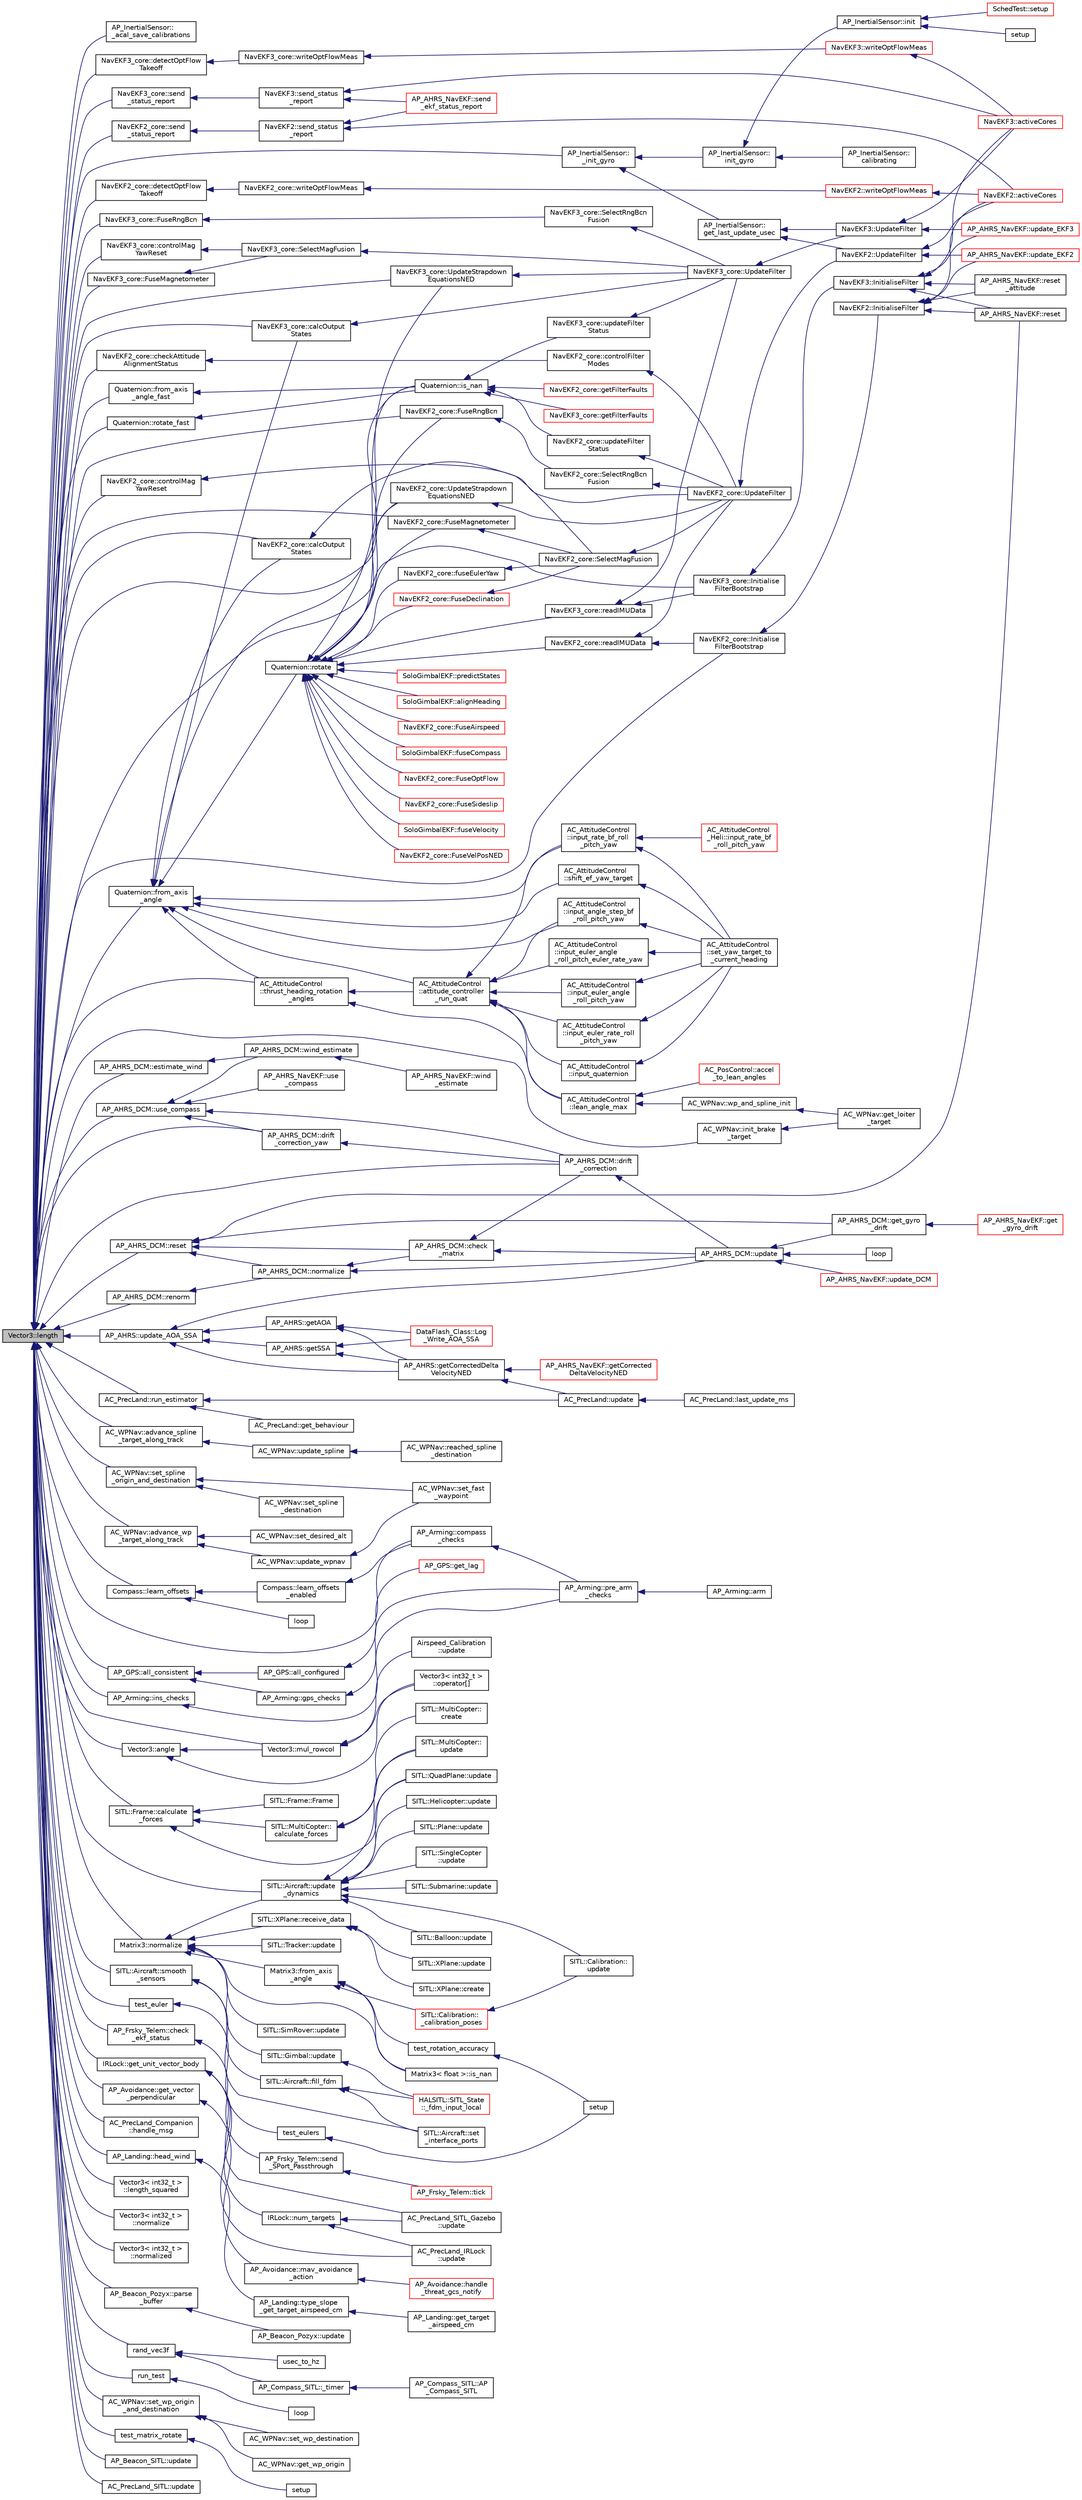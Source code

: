 digraph "Vector3::length"
{
 // INTERACTIVE_SVG=YES
  edge [fontname="Helvetica",fontsize="10",labelfontname="Helvetica",labelfontsize="10"];
  node [fontname="Helvetica",fontsize="10",shape=record];
  rankdir="LR";
  Node1 [label="Vector3::length",height=0.2,width=0.4,color="black", fillcolor="grey75", style="filled", fontcolor="black"];
  Node1 -> Node2 [dir="back",color="midnightblue",fontsize="10",style="solid",fontname="Helvetica"];
  Node2 [label="AP_InertialSensor::\l_acal_save_calibrations",height=0.2,width=0.4,color="black", fillcolor="white", style="filled",URL="$classAP__InertialSensor.html#a8fc427251113bec9b5b91c42b33e75d8"];
  Node1 -> Node3 [dir="back",color="midnightblue",fontsize="10",style="solid",fontname="Helvetica"];
  Node3 [label="AP_InertialSensor::\l_init_gyro",height=0.2,width=0.4,color="black", fillcolor="white", style="filled",URL="$classAP__InertialSensor.html#a8744303832541bef0025d9698468938c"];
  Node3 -> Node4 [dir="back",color="midnightblue",fontsize="10",style="solid",fontname="Helvetica"];
  Node4 [label="AP_InertialSensor::\lget_last_update_usec",height=0.2,width=0.4,color="black", fillcolor="white", style="filled",URL="$classAP__InertialSensor.html#af507f66bb346acb0057a6ca4a3df7156"];
  Node4 -> Node5 [dir="back",color="midnightblue",fontsize="10",style="solid",fontname="Helvetica"];
  Node5 [label="NavEKF3::UpdateFilter",height=0.2,width=0.4,color="black", fillcolor="white", style="filled",URL="$classNavEKF3.html#a477020fcf29376e0c2205dbf79728104"];
  Node5 -> Node6 [dir="back",color="midnightblue",fontsize="10",style="solid",fontname="Helvetica"];
  Node6 [label="NavEKF3::activeCores",height=0.2,width=0.4,color="red", fillcolor="white", style="filled",URL="$classNavEKF3.html#a3e1f50ad977a17222fcd7a6851b0f2ec"];
  Node5 -> Node7 [dir="back",color="midnightblue",fontsize="10",style="solid",fontname="Helvetica"];
  Node7 [label="AP_AHRS_NavEKF::update_EKF3",height=0.2,width=0.4,color="red", fillcolor="white", style="filled",URL="$classAP__AHRS__NavEKF.html#a324160404f12959e955554f5aed26459"];
  Node4 -> Node8 [dir="back",color="midnightblue",fontsize="10",style="solid",fontname="Helvetica"];
  Node8 [label="NavEKF2::UpdateFilter",height=0.2,width=0.4,color="black", fillcolor="white", style="filled",URL="$classNavEKF2.html#a72815b1bbd9d7ceb0ff7ae52d14516df"];
  Node8 -> Node9 [dir="back",color="midnightblue",fontsize="10",style="solid",fontname="Helvetica"];
  Node9 [label="NavEKF2::activeCores",height=0.2,width=0.4,color="red", fillcolor="white", style="filled",URL="$classNavEKF2.html#ab18af2714c15fcf190493c01e2a28c73"];
  Node8 -> Node10 [dir="back",color="midnightblue",fontsize="10",style="solid",fontname="Helvetica"];
  Node10 [label="AP_AHRS_NavEKF::update_EKF2",height=0.2,width=0.4,color="red", fillcolor="white", style="filled",URL="$classAP__AHRS__NavEKF.html#a0187c6d3d4348b002a204c05d3e94b07"];
  Node3 -> Node11 [dir="back",color="midnightblue",fontsize="10",style="solid",fontname="Helvetica"];
  Node11 [label="AP_InertialSensor::\linit_gyro",height=0.2,width=0.4,color="black", fillcolor="white", style="filled",URL="$classAP__InertialSensor.html#a424609d1eb3dc8473040c9e6f87771ad"];
  Node11 -> Node12 [dir="back",color="midnightblue",fontsize="10",style="solid",fontname="Helvetica"];
  Node12 [label="AP_InertialSensor::\lcalibrating",height=0.2,width=0.4,color="black", fillcolor="white", style="filled",URL="$classAP__InertialSensor.html#add26432115be0a87730c99952984a331",tooltip="calibrating - returns true if the gyros or accels are currently being calibrated "];
  Node11 -> Node13 [dir="back",color="midnightblue",fontsize="10",style="solid",fontname="Helvetica"];
  Node13 [label="AP_InertialSensor::init",height=0.2,width=0.4,color="black", fillcolor="white", style="filled",URL="$classAP__InertialSensor.html#a741065b13832b5e4c90bbae17519c0ad"];
  Node13 -> Node14 [dir="back",color="midnightblue",fontsize="10",style="solid",fontname="Helvetica"];
  Node14 [label="setup",height=0.2,width=0.4,color="black", fillcolor="white", style="filled",URL="$AHRS__Test_8cpp.html#a4fc01d736fe50cf5b977f755b675f11d"];
  Node13 -> Node15 [dir="back",color="midnightblue",fontsize="10",style="solid",fontname="Helvetica"];
  Node15 [label="SchedTest::setup",height=0.2,width=0.4,color="red", fillcolor="white", style="filled",URL="$classSchedTest.html#ae9afb73f76391e34d47286a516fe5292"];
  Node1 -> Node16 [dir="back",color="midnightblue",fontsize="10",style="solid",fontname="Helvetica"];
  Node16 [label="AC_WPNav::advance_spline\l_target_along_track",height=0.2,width=0.4,color="black", fillcolor="white", style="filled",URL="$classAC__WPNav.html#aa1a3da70925cc9327222d2923807ec21",tooltip="advance_spline_target_along_track - move target location along track from origin to destination ..."];
  Node16 -> Node17 [dir="back",color="midnightblue",fontsize="10",style="solid",fontname="Helvetica"];
  Node17 [label="AC_WPNav::update_spline",height=0.2,width=0.4,color="black", fillcolor="white", style="filled",URL="$classAC__WPNav.html#acc138e7bc6435087ab308896358de6a3",tooltip="update_spline - update spline controller "];
  Node17 -> Node18 [dir="back",color="midnightblue",fontsize="10",style="solid",fontname="Helvetica"];
  Node18 [label="AC_WPNav::reached_spline\l_destination",height=0.2,width=0.4,color="black", fillcolor="white", style="filled",URL="$classAC__WPNav.html#a3169a6fb417742e33c3a5197bb7a6c6d",tooltip="reached_spline_destination - true when we have come within RADIUS cm of the waypoint ..."];
  Node1 -> Node19 [dir="back",color="midnightblue",fontsize="10",style="solid",fontname="Helvetica"];
  Node19 [label="AC_WPNav::advance_wp\l_target_along_track",height=0.2,width=0.4,color="black", fillcolor="white", style="filled",URL="$classAC__WPNav.html#a603ec5c1a7654ccd9a227565cdbee275",tooltip="advance_wp_target_along_track - move target location along track from origin to destination ..."];
  Node19 -> Node20 [dir="back",color="midnightblue",fontsize="10",style="solid",fontname="Helvetica"];
  Node20 [label="AC_WPNav::set_desired_alt",height=0.2,width=0.4,color="black", fillcolor="white", style="filled",URL="$classAC__WPNav.html#aa30798bc0322d99a69c8a74fe6330945",tooltip="set_desired_alt - set desired altitude (in cm above home) "];
  Node19 -> Node21 [dir="back",color="midnightblue",fontsize="10",style="solid",fontname="Helvetica"];
  Node21 [label="AC_WPNav::update_wpnav",height=0.2,width=0.4,color="black", fillcolor="white", style="filled",URL="$classAC__WPNav.html#a7dc4785fbce8364d7eb3d8e2d0c1b987",tooltip="update_wpnav - run the wp controller - should be called at 100hz or higher "];
  Node21 -> Node22 [dir="back",color="midnightblue",fontsize="10",style="solid",fontname="Helvetica"];
  Node22 [label="AC_WPNav::set_fast\l_waypoint",height=0.2,width=0.4,color="black", fillcolor="white", style="filled",URL="$classAC__WPNav.html#a4795d6f44811c6ca8b592c5cc098e0c0",tooltip="set_fast_waypoint - set to true to ignore the waypoint radius and consider the waypoint &#39;reached&#39; the..."];
  Node1 -> Node23 [dir="back",color="midnightblue",fontsize="10",style="solid",fontname="Helvetica"];
  Node23 [label="AP_GPS::all_consistent",height=0.2,width=0.4,color="black", fillcolor="white", style="filled",URL="$classAP__GPS.html#a1c9e324f3547c4e70110f3a42e935a75"];
  Node23 -> Node24 [dir="back",color="midnightblue",fontsize="10",style="solid",fontname="Helvetica"];
  Node24 [label="AP_GPS::all_configured",height=0.2,width=0.4,color="black", fillcolor="white", style="filled",URL="$classAP__GPS.html#a29bd1717eb9dc2709ccc0f2523de8667"];
  Node24 -> Node25 [dir="back",color="midnightblue",fontsize="10",style="solid",fontname="Helvetica"];
  Node25 [label="AP_GPS::get_lag",height=0.2,width=0.4,color="red", fillcolor="white", style="filled",URL="$classAP__GPS.html#a4a682466e84404be8ca6f66816fd56a5"];
  Node23 -> Node26 [dir="back",color="midnightblue",fontsize="10",style="solid",fontname="Helvetica"];
  Node26 [label="AP_Arming::gps_checks",height=0.2,width=0.4,color="black", fillcolor="white", style="filled",URL="$classAP__Arming.html#a3e31fe40e0d7d0e6befd2f82dd6b5a6d"];
  Node26 -> Node27 [dir="back",color="midnightblue",fontsize="10",style="solid",fontname="Helvetica"];
  Node27 [label="AP_Arming::pre_arm\l_checks",height=0.2,width=0.4,color="black", fillcolor="white", style="filled",URL="$classAP__Arming.html#a73c03baf7f22b7124a2ac9e9286a850a"];
  Node27 -> Node28 [dir="back",color="midnightblue",fontsize="10",style="solid",fontname="Helvetica"];
  Node28 [label="AP_Arming::arm",height=0.2,width=0.4,color="black", fillcolor="white", style="filled",URL="$classAP__Arming.html#a47b859d9929a736df2f08a1cad03efcb"];
  Node1 -> Node29 [dir="back",color="midnightblue",fontsize="10",style="solid",fontname="Helvetica"];
  Node29 [label="Vector3::angle",height=0.2,width=0.4,color="black", fillcolor="white", style="filled",URL="$classVector3.html#a18bfe1070834a2f06b913ecc6e440195"];
  Node29 -> Node30 [dir="back",color="midnightblue",fontsize="10",style="solid",fontname="Helvetica"];
  Node30 [label="Vector3::mul_rowcol",height=0.2,width=0.4,color="black", fillcolor="white", style="filled",URL="$classVector3.html#a8f5129ceffea6ebb57ab7adda9f1a960"];
  Node30 -> Node31 [dir="back",color="midnightblue",fontsize="10",style="solid",fontname="Helvetica"];
  Node31 [label="Airspeed_Calibration\l::update",height=0.2,width=0.4,color="black", fillcolor="white", style="filled",URL="$classAirspeed__Calibration.html#ae7ea9ef4f29f3a6f5f3d52128f7e9eae"];
  Node30 -> Node32 [dir="back",color="midnightblue",fontsize="10",style="solid",fontname="Helvetica"];
  Node32 [label="Vector3\< int32_t \>\l::operator[]",height=0.2,width=0.4,color="black", fillcolor="white", style="filled",URL="$classVector3.html#a9de01930156f8119da18272d2cc286ed"];
  Node29 -> Node32 [dir="back",color="midnightblue",fontsize="10",style="solid",fontname="Helvetica"];
  Node1 -> Node33 [dir="back",color="midnightblue",fontsize="10",style="solid",fontname="Helvetica"];
  Node33 [label="NavEKF2_core::calcOutput\lStates",height=0.2,width=0.4,color="black", fillcolor="white", style="filled",URL="$classNavEKF2__core.html#a07e176c41f3386d3f9c913d5101e86ce"];
  Node33 -> Node34 [dir="back",color="midnightblue",fontsize="10",style="solid",fontname="Helvetica"];
  Node34 [label="NavEKF2_core::UpdateFilter",height=0.2,width=0.4,color="black", fillcolor="white", style="filled",URL="$classNavEKF2__core.html#a5f5c815cbd5ebba30d731f89f87726c3"];
  Node34 -> Node8 [dir="back",color="midnightblue",fontsize="10",style="solid",fontname="Helvetica"];
  Node1 -> Node35 [dir="back",color="midnightblue",fontsize="10",style="solid",fontname="Helvetica"];
  Node35 [label="NavEKF3_core::calcOutput\lStates",height=0.2,width=0.4,color="black", fillcolor="white", style="filled",URL="$classNavEKF3__core.html#a8ada1be799bedcf92e0199daf86dc7f5"];
  Node35 -> Node36 [dir="back",color="midnightblue",fontsize="10",style="solid",fontname="Helvetica"];
  Node36 [label="NavEKF3_core::UpdateFilter",height=0.2,width=0.4,color="black", fillcolor="white", style="filled",URL="$classNavEKF3__core.html#a2a7fae9e0bf2ce6fc2f9b3918dc168d3"];
  Node36 -> Node5 [dir="back",color="midnightblue",fontsize="10",style="solid",fontname="Helvetica"];
  Node1 -> Node37 [dir="back",color="midnightblue",fontsize="10",style="solid",fontname="Helvetica"];
  Node37 [label="SITL::Frame::calculate\l_forces",height=0.2,width=0.4,color="black", fillcolor="white", style="filled",URL="$classSITL_1_1Frame.html#a87ba820ad586d329b09e18db644114a9"];
  Node37 -> Node38 [dir="back",color="midnightblue",fontsize="10",style="solid",fontname="Helvetica"];
  Node38 [label="SITL::Frame::Frame",height=0.2,width=0.4,color="black", fillcolor="white", style="filled",URL="$classSITL_1_1Frame.html#a326ecc99ce3c71ca671585884cb69b7b"];
  Node37 -> Node39 [dir="back",color="midnightblue",fontsize="10",style="solid",fontname="Helvetica"];
  Node39 [label="SITL::MultiCopter::\lcalculate_forces",height=0.2,width=0.4,color="black", fillcolor="white", style="filled",URL="$classSITL_1_1MultiCopter.html#a9694f42e1889713252a5b01312622bed"];
  Node39 -> Node40 [dir="back",color="midnightblue",fontsize="10",style="solid",fontname="Helvetica"];
  Node40 [label="SITL::MultiCopter::\lupdate",height=0.2,width=0.4,color="black", fillcolor="white", style="filled",URL="$classSITL_1_1MultiCopter.html#ad4df8bcd20625ce425cc9d73f9aa6a20"];
  Node39 -> Node41 [dir="back",color="midnightblue",fontsize="10",style="solid",fontname="Helvetica"];
  Node41 [label="SITL::MultiCopter::\lcreate",height=0.2,width=0.4,color="black", fillcolor="white", style="filled",URL="$classSITL_1_1MultiCopter.html#a9f90e1aa754f77fc472e461ec526c5a4"];
  Node37 -> Node42 [dir="back",color="midnightblue",fontsize="10",style="solid",fontname="Helvetica"];
  Node42 [label="SITL::QuadPlane::update",height=0.2,width=0.4,color="black", fillcolor="white", style="filled",URL="$classSITL_1_1QuadPlane.html#af9068f0de1894f5afc49481c869e3b6c"];
  Node1 -> Node43 [dir="back",color="midnightblue",fontsize="10",style="solid",fontname="Helvetica"];
  Node43 [label="AP_Frsky_Telem::check\l_ekf_status",height=0.2,width=0.4,color="black", fillcolor="white", style="filled",URL="$classAP__Frsky__Telem.html#ae7cda6dffbc204a0a9ca7b5ff92d8f94"];
  Node43 -> Node44 [dir="back",color="midnightblue",fontsize="10",style="solid",fontname="Helvetica"];
  Node44 [label="AP_Frsky_Telem::send\l_SPort_Passthrough",height=0.2,width=0.4,color="black", fillcolor="white", style="filled",URL="$classAP__Frsky__Telem.html#a9b833af29753a8113e5db32c27da7427"];
  Node44 -> Node45 [dir="back",color="midnightblue",fontsize="10",style="solid",fontname="Helvetica"];
  Node45 [label="AP_Frsky_Telem::tick",height=0.2,width=0.4,color="red", fillcolor="white", style="filled",URL="$classAP__Frsky__Telem.html#a0561090507069cfa867a71763e9cf52f"];
  Node1 -> Node46 [dir="back",color="midnightblue",fontsize="10",style="solid",fontname="Helvetica"];
  Node46 [label="NavEKF2_core::checkAttitude\lAlignmentStatus",height=0.2,width=0.4,color="black", fillcolor="white", style="filled",URL="$classNavEKF2__core.html#aeae0381fbcdde23ea1a58f929d0aeafb"];
  Node46 -> Node47 [dir="back",color="midnightblue",fontsize="10",style="solid",fontname="Helvetica"];
  Node47 [label="NavEKF2_core::controlFilter\lModes",height=0.2,width=0.4,color="black", fillcolor="white", style="filled",URL="$classNavEKF2__core.html#a9c41b138c335540f4cc51c4b3fff9b9f"];
  Node47 -> Node34 [dir="back",color="midnightblue",fontsize="10",style="solid",fontname="Helvetica"];
  Node1 -> Node48 [dir="back",color="midnightblue",fontsize="10",style="solid",fontname="Helvetica"];
  Node48 [label="AP_Arming::compass\l_checks",height=0.2,width=0.4,color="black", fillcolor="white", style="filled",URL="$classAP__Arming.html#a24332b3f5e2e233914bce12e69ae9564"];
  Node48 -> Node27 [dir="back",color="midnightblue",fontsize="10",style="solid",fontname="Helvetica"];
  Node1 -> Node49 [dir="back",color="midnightblue",fontsize="10",style="solid",fontname="Helvetica"];
  Node49 [label="NavEKF2_core::controlMag\lYawReset",height=0.2,width=0.4,color="black", fillcolor="white", style="filled",URL="$classNavEKF2__core.html#a3989e564224adfa26b0e32a5a03aca10"];
  Node49 -> Node50 [dir="back",color="midnightblue",fontsize="10",style="solid",fontname="Helvetica"];
  Node50 [label="NavEKF2_core::SelectMagFusion",height=0.2,width=0.4,color="black", fillcolor="white", style="filled",URL="$classNavEKF2__core.html#aa0f6cd840e93e0233f056c88ce45ef85"];
  Node50 -> Node34 [dir="back",color="midnightblue",fontsize="10",style="solid",fontname="Helvetica"];
  Node1 -> Node51 [dir="back",color="midnightblue",fontsize="10",style="solid",fontname="Helvetica"];
  Node51 [label="NavEKF3_core::controlMag\lYawReset",height=0.2,width=0.4,color="black", fillcolor="white", style="filled",URL="$classNavEKF3__core.html#ae050fc8e6c45d5134f8cba8dabc719e8"];
  Node51 -> Node52 [dir="back",color="midnightblue",fontsize="10",style="solid",fontname="Helvetica"];
  Node52 [label="NavEKF3_core::SelectMagFusion",height=0.2,width=0.4,color="black", fillcolor="white", style="filled",URL="$classNavEKF3__core.html#a800d407d377e6532d563c68cc3c731d8"];
  Node52 -> Node36 [dir="back",color="midnightblue",fontsize="10",style="solid",fontname="Helvetica"];
  Node1 -> Node53 [dir="back",color="midnightblue",fontsize="10",style="solid",fontname="Helvetica"];
  Node53 [label="NavEKF2_core::detectOptFlow\lTakeoff",height=0.2,width=0.4,color="black", fillcolor="white", style="filled",URL="$classNavEKF2__core.html#ab4a53b93652e6452cd9d39014b00b6eb"];
  Node53 -> Node54 [dir="back",color="midnightblue",fontsize="10",style="solid",fontname="Helvetica"];
  Node54 [label="NavEKF2_core::writeOptFlowMeas",height=0.2,width=0.4,color="black", fillcolor="white", style="filled",URL="$classNavEKF2__core.html#a1ae36e972c268b37708b173265fde619"];
  Node54 -> Node55 [dir="back",color="midnightblue",fontsize="10",style="solid",fontname="Helvetica"];
  Node55 [label="NavEKF2::writeOptFlowMeas",height=0.2,width=0.4,color="red", fillcolor="white", style="filled",URL="$classNavEKF2.html#acb6a58ea58206635a87e94d9a924717c"];
  Node55 -> Node9 [dir="back",color="midnightblue",fontsize="10",style="solid",fontname="Helvetica"];
  Node1 -> Node56 [dir="back",color="midnightblue",fontsize="10",style="solid",fontname="Helvetica"];
  Node56 [label="NavEKF3_core::detectOptFlow\lTakeoff",height=0.2,width=0.4,color="black", fillcolor="white", style="filled",URL="$classNavEKF3__core.html#a21617a7e7cfcb9a257022cd926338337"];
  Node56 -> Node57 [dir="back",color="midnightblue",fontsize="10",style="solid",fontname="Helvetica"];
  Node57 [label="NavEKF3_core::writeOptFlowMeas",height=0.2,width=0.4,color="black", fillcolor="white", style="filled",URL="$classNavEKF3__core.html#a79369ed2c4f7d4e2751b62efb81b3cea"];
  Node57 -> Node58 [dir="back",color="midnightblue",fontsize="10",style="solid",fontname="Helvetica"];
  Node58 [label="NavEKF3::writeOptFlowMeas",height=0.2,width=0.4,color="red", fillcolor="white", style="filled",URL="$classNavEKF3.html#a47f51bf9658512b9d7f785aac1847665"];
  Node58 -> Node6 [dir="back",color="midnightblue",fontsize="10",style="solid",fontname="Helvetica"];
  Node1 -> Node59 [dir="back",color="midnightblue",fontsize="10",style="solid",fontname="Helvetica"];
  Node59 [label="AP_AHRS_DCM::drift\l_correction",height=0.2,width=0.4,color="black", fillcolor="white", style="filled",URL="$classAP__AHRS__DCM.html#a8c3304b59bc6a27f24c686985c100549"];
  Node59 -> Node60 [dir="back",color="midnightblue",fontsize="10",style="solid",fontname="Helvetica"];
  Node60 [label="AP_AHRS_DCM::update",height=0.2,width=0.4,color="black", fillcolor="white", style="filled",URL="$classAP__AHRS__DCM.html#aa8a135d6852e94f279c0be3c8206bfdd"];
  Node60 -> Node61 [dir="back",color="midnightblue",fontsize="10",style="solid",fontname="Helvetica"];
  Node61 [label="AP_AHRS_DCM::get_gyro\l_drift",height=0.2,width=0.4,color="black", fillcolor="white", style="filled",URL="$classAP__AHRS__DCM.html#a4bbf9d7f853103c8c497b90ae726b1ac"];
  Node61 -> Node62 [dir="back",color="midnightblue",fontsize="10",style="solid",fontname="Helvetica"];
  Node62 [label="AP_AHRS_NavEKF::get\l_gyro_drift",height=0.2,width=0.4,color="red", fillcolor="white", style="filled",URL="$classAP__AHRS__NavEKF.html#a355d8890ddfaadaa9d8f694f780afbe6"];
  Node60 -> Node63 [dir="back",color="midnightblue",fontsize="10",style="solid",fontname="Helvetica"];
  Node63 [label="loop",height=0.2,width=0.4,color="black", fillcolor="white", style="filled",URL="$ModuleTest_8cpp.html#afe461d27b9c48d5921c00d521181f12f"];
  Node60 -> Node64 [dir="back",color="midnightblue",fontsize="10",style="solid",fontname="Helvetica"];
  Node64 [label="AP_AHRS_NavEKF::update_DCM",height=0.2,width=0.4,color="red", fillcolor="white", style="filled",URL="$classAP__AHRS__NavEKF.html#a7ce0035d07be995b5f45ac6c711570ce"];
  Node1 -> Node65 [dir="back",color="midnightblue",fontsize="10",style="solid",fontname="Helvetica"];
  Node65 [label="AP_AHRS_DCM::drift\l_correction_yaw",height=0.2,width=0.4,color="black", fillcolor="white", style="filled",URL="$classAP__AHRS__DCM.html#a101f2aaddcc7e97e690924d4e9d7a191"];
  Node65 -> Node59 [dir="back",color="midnightblue",fontsize="10",style="solid",fontname="Helvetica"];
  Node1 -> Node66 [dir="back",color="midnightblue",fontsize="10",style="solid",fontname="Helvetica"];
  Node66 [label="AP_AHRS_DCM::estimate_wind",height=0.2,width=0.4,color="black", fillcolor="white", style="filled",URL="$classAP__AHRS__DCM.html#a757a939cd2b3276bd34493d797abdbbc"];
  Node66 -> Node67 [dir="back",color="midnightblue",fontsize="10",style="solid",fontname="Helvetica"];
  Node67 [label="AP_AHRS_DCM::wind_estimate",height=0.2,width=0.4,color="black", fillcolor="white", style="filled",URL="$classAP__AHRS__DCM.html#a436f1fa2ecf028ab6bcf5e344e5fddb9"];
  Node67 -> Node68 [dir="back",color="midnightblue",fontsize="10",style="solid",fontname="Helvetica"];
  Node68 [label="AP_AHRS_NavEKF::wind\l_estimate",height=0.2,width=0.4,color="black", fillcolor="white", style="filled",URL="$classAP__AHRS__NavEKF.html#a26168a6f7f3da768ae76083b5edc05b0"];
  Node1 -> Node69 [dir="back",color="midnightblue",fontsize="10",style="solid",fontname="Helvetica"];
  Node69 [label="Quaternion::from_axis\l_angle",height=0.2,width=0.4,color="black", fillcolor="white", style="filled",URL="$classQuaternion.html#a6c21fe33378aa16a33cba869ba4af5dc"];
  Node69 -> Node70 [dir="back",color="midnightblue",fontsize="10",style="solid",fontname="Helvetica"];
  Node70 [label="AC_AttitudeControl\l::attitude_controller\l_run_quat",height=0.2,width=0.4,color="black", fillcolor="white", style="filled",URL="$classAC__AttitudeControl.html#a7b9cf8568575052931b43054717b4f87"];
  Node70 -> Node71 [dir="back",color="midnightblue",fontsize="10",style="solid",fontname="Helvetica"];
  Node71 [label="AC_AttitudeControl\l::input_angle_step_bf\l_roll_pitch_yaw",height=0.2,width=0.4,color="black", fillcolor="white", style="filled",URL="$classAC__AttitudeControl.html#a2115e6e5df7db5798f73423d5d2a5149"];
  Node71 -> Node72 [dir="back",color="midnightblue",fontsize="10",style="solid",fontname="Helvetica"];
  Node72 [label="AC_AttitudeControl\l::set_yaw_target_to\l_current_heading",height=0.2,width=0.4,color="black", fillcolor="white", style="filled",URL="$classAC__AttitudeControl.html#a5d0d15f6a4e5321e8102528b1a67fa0a"];
  Node70 -> Node73 [dir="back",color="midnightblue",fontsize="10",style="solid",fontname="Helvetica"];
  Node73 [label="AC_AttitudeControl\l::input_euler_angle\l_roll_pitch_euler_rate_yaw",height=0.2,width=0.4,color="black", fillcolor="white", style="filled",URL="$classAC__AttitudeControl.html#a33492a0f71a317f64c14332075a6d3ec"];
  Node73 -> Node72 [dir="back",color="midnightblue",fontsize="10",style="solid",fontname="Helvetica"];
  Node70 -> Node74 [dir="back",color="midnightblue",fontsize="10",style="solid",fontname="Helvetica"];
  Node74 [label="AC_AttitudeControl\l::input_euler_angle\l_roll_pitch_yaw",height=0.2,width=0.4,color="black", fillcolor="white", style="filled",URL="$classAC__AttitudeControl.html#aadd2cdd6b18aceaea1134d99ef870b18"];
  Node74 -> Node72 [dir="back",color="midnightblue",fontsize="10",style="solid",fontname="Helvetica"];
  Node70 -> Node75 [dir="back",color="midnightblue",fontsize="10",style="solid",fontname="Helvetica"];
  Node75 [label="AC_AttitudeControl\l::input_euler_rate_roll\l_pitch_yaw",height=0.2,width=0.4,color="black", fillcolor="white", style="filled",URL="$classAC__AttitudeControl.html#a49cd1e5d7c1a3550080c9ccca6ce8da8"];
  Node75 -> Node72 [dir="back",color="midnightblue",fontsize="10",style="solid",fontname="Helvetica"];
  Node70 -> Node76 [dir="back",color="midnightblue",fontsize="10",style="solid",fontname="Helvetica"];
  Node76 [label="AC_AttitudeControl\l::input_quaternion",height=0.2,width=0.4,color="black", fillcolor="white", style="filled",URL="$classAC__AttitudeControl.html#afb04b29d33ac55ff34c03e2209c61b27"];
  Node76 -> Node72 [dir="back",color="midnightblue",fontsize="10",style="solid",fontname="Helvetica"];
  Node70 -> Node77 [dir="back",color="midnightblue",fontsize="10",style="solid",fontname="Helvetica"];
  Node77 [label="AC_AttitudeControl\l::input_rate_bf_roll\l_pitch_yaw",height=0.2,width=0.4,color="black", fillcolor="white", style="filled",URL="$classAC__AttitudeControl.html#a2ca277e7c4a5ac2980814673aae2d037"];
  Node77 -> Node78 [dir="back",color="midnightblue",fontsize="10",style="solid",fontname="Helvetica"];
  Node78 [label="AC_AttitudeControl\l_Heli::input_rate_bf\l_roll_pitch_yaw",height=0.2,width=0.4,color="red", fillcolor="white", style="filled",URL="$classAC__AttitudeControl__Heli.html#aa78e07c940c43aa150caf3c52cf76809"];
  Node77 -> Node72 [dir="back",color="midnightblue",fontsize="10",style="solid",fontname="Helvetica"];
  Node70 -> Node79 [dir="back",color="midnightblue",fontsize="10",style="solid",fontname="Helvetica"];
  Node79 [label="AC_AttitudeControl\l::lean_angle_max",height=0.2,width=0.4,color="black", fillcolor="white", style="filled",URL="$classAC__AttitudeControl.html#a080c9527e2d43eac62e370fbe61eaa8d"];
  Node79 -> Node80 [dir="back",color="midnightblue",fontsize="10",style="solid",fontname="Helvetica"];
  Node80 [label="AC_PosControl::accel\l_to_lean_angles",height=0.2,width=0.4,color="red", fillcolor="white", style="filled",URL="$classAC__PosControl.html#ab7a53930119bbcbb951f982fcb8d3ce1"];
  Node79 -> Node81 [dir="back",color="midnightblue",fontsize="10",style="solid",fontname="Helvetica"];
  Node81 [label="AC_WPNav::wp_and_spline_init",height=0.2,width=0.4,color="black", fillcolor="white", style="filled",URL="$classAC__WPNav.html#a47964df8ebcc78bb101f328a23187e65"];
  Node81 -> Node82 [dir="back",color="midnightblue",fontsize="10",style="solid",fontname="Helvetica"];
  Node82 [label="AC_WPNav::get_loiter\l_target",height=0.2,width=0.4,color="black", fillcolor="white", style="filled",URL="$classAC__WPNav.html#ae34a88192799de8f2b96c8cd295bb971",tooltip="get_loiter_target - returns loiter target position "];
  Node69 -> Node33 [dir="back",color="midnightblue",fontsize="10",style="solid",fontname="Helvetica"];
  Node69 -> Node35 [dir="back",color="midnightblue",fontsize="10",style="solid",fontname="Helvetica"];
  Node69 -> Node71 [dir="back",color="midnightblue",fontsize="10",style="solid",fontname="Helvetica"];
  Node69 -> Node77 [dir="back",color="midnightblue",fontsize="10",style="solid",fontname="Helvetica"];
  Node69 -> Node83 [dir="back",color="midnightblue",fontsize="10",style="solid",fontname="Helvetica"];
  Node83 [label="Quaternion::is_nan",height=0.2,width=0.4,color="black", fillcolor="white", style="filled",URL="$classQuaternion.html#aa3036ce97bb5a7394a2d65edecd8f1ab"];
  Node83 -> Node84 [dir="back",color="midnightblue",fontsize="10",style="solid",fontname="Helvetica"];
  Node84 [label="NavEKF2_core::getFilterFaults",height=0.2,width=0.4,color="red", fillcolor="white", style="filled",URL="$classNavEKF2__core.html#a279e8116bbf537d4c1bb9e82370898a1"];
  Node83 -> Node85 [dir="back",color="midnightblue",fontsize="10",style="solid",fontname="Helvetica"];
  Node85 [label="NavEKF3_core::getFilterFaults",height=0.2,width=0.4,color="red", fillcolor="white", style="filled",URL="$classNavEKF3__core.html#af15e01e75ed73bba80d2a7ea3c657d78"];
  Node83 -> Node86 [dir="back",color="midnightblue",fontsize="10",style="solid",fontname="Helvetica"];
  Node86 [label="NavEKF2_core::updateFilter\lStatus",height=0.2,width=0.4,color="black", fillcolor="white", style="filled",URL="$classNavEKF2__core.html#a35682329252e9024bb9429a5482679da"];
  Node86 -> Node34 [dir="back",color="midnightblue",fontsize="10",style="solid",fontname="Helvetica"];
  Node83 -> Node87 [dir="back",color="midnightblue",fontsize="10",style="solid",fontname="Helvetica"];
  Node87 [label="NavEKF3_core::updateFilter\lStatus",height=0.2,width=0.4,color="black", fillcolor="white", style="filled",URL="$classNavEKF3__core.html#a766d9d22d7f44bf6a0bebe9c08c79618"];
  Node87 -> Node36 [dir="back",color="midnightblue",fontsize="10",style="solid",fontname="Helvetica"];
  Node69 -> Node88 [dir="back",color="midnightblue",fontsize="10",style="solid",fontname="Helvetica"];
  Node88 [label="Quaternion::rotate",height=0.2,width=0.4,color="black", fillcolor="white", style="filled",URL="$classQuaternion.html#aad078c52b4d7e9221963199f0dd075df"];
  Node88 -> Node89 [dir="back",color="midnightblue",fontsize="10",style="solid",fontname="Helvetica"];
  Node89 [label="SoloGimbalEKF::alignHeading",height=0.2,width=0.4,color="red", fillcolor="white", style="filled",URL="$classSoloGimbalEKF.html#ae3a2e7a2ef3021289c6919ab9613fe14"];
  Node88 -> Node90 [dir="back",color="midnightblue",fontsize="10",style="solid",fontname="Helvetica"];
  Node90 [label="NavEKF2_core::FuseAirspeed",height=0.2,width=0.4,color="red", fillcolor="white", style="filled",URL="$classNavEKF2__core.html#abfa40c72d31a1a95e525ff1a225538ed"];
  Node88 -> Node91 [dir="back",color="midnightblue",fontsize="10",style="solid",fontname="Helvetica"];
  Node91 [label="SoloGimbalEKF::fuseCompass",height=0.2,width=0.4,color="red", fillcolor="white", style="filled",URL="$classSoloGimbalEKF.html#af7f8f4cca1a21c25d200b9360d669578"];
  Node88 -> Node92 [dir="back",color="midnightblue",fontsize="10",style="solid",fontname="Helvetica"];
  Node92 [label="NavEKF2_core::FuseDeclination",height=0.2,width=0.4,color="red", fillcolor="white", style="filled",URL="$classNavEKF2__core.html#a417fbe4085cdbc0335e9dbad6a0b4a9c"];
  Node92 -> Node50 [dir="back",color="midnightblue",fontsize="10",style="solid",fontname="Helvetica"];
  Node88 -> Node93 [dir="back",color="midnightblue",fontsize="10",style="solid",fontname="Helvetica"];
  Node93 [label="NavEKF2_core::fuseEulerYaw",height=0.2,width=0.4,color="black", fillcolor="white", style="filled",URL="$classNavEKF2__core.html#a287480377dbd133d4ac1c0bc9606a7f0"];
  Node93 -> Node50 [dir="back",color="midnightblue",fontsize="10",style="solid",fontname="Helvetica"];
  Node88 -> Node94 [dir="back",color="midnightblue",fontsize="10",style="solid",fontname="Helvetica"];
  Node94 [label="NavEKF2_core::FuseMagnetometer",height=0.2,width=0.4,color="black", fillcolor="white", style="filled",URL="$classNavEKF2__core.html#ad60cf70acfb8e6fa4fb6fca254bf79f5"];
  Node94 -> Node50 [dir="back",color="midnightblue",fontsize="10",style="solid",fontname="Helvetica"];
  Node88 -> Node95 [dir="back",color="midnightblue",fontsize="10",style="solid",fontname="Helvetica"];
  Node95 [label="NavEKF2_core::FuseOptFlow",height=0.2,width=0.4,color="red", fillcolor="white", style="filled",URL="$classNavEKF2__core.html#a72512e90d873456fdfdaa7ad3dd8f9bd"];
  Node88 -> Node96 [dir="back",color="midnightblue",fontsize="10",style="solid",fontname="Helvetica"];
  Node96 [label="NavEKF2_core::FuseRngBcn",height=0.2,width=0.4,color="black", fillcolor="white", style="filled",URL="$classNavEKF2__core.html#a1b35855cbe76dcb672858b2b54cc696c"];
  Node96 -> Node97 [dir="back",color="midnightblue",fontsize="10",style="solid",fontname="Helvetica"];
  Node97 [label="NavEKF2_core::SelectRngBcn\lFusion",height=0.2,width=0.4,color="black", fillcolor="white", style="filled",URL="$classNavEKF2__core.html#ab6291637de5b93082bf301d0ca8f50a7"];
  Node97 -> Node34 [dir="back",color="midnightblue",fontsize="10",style="solid",fontname="Helvetica"];
  Node88 -> Node98 [dir="back",color="midnightblue",fontsize="10",style="solid",fontname="Helvetica"];
  Node98 [label="NavEKF2_core::FuseSideslip",height=0.2,width=0.4,color="red", fillcolor="white", style="filled",URL="$classNavEKF2__core.html#a6093442cf5695dfe66a8fe182f163d28"];
  Node88 -> Node99 [dir="back",color="midnightblue",fontsize="10",style="solid",fontname="Helvetica"];
  Node99 [label="SoloGimbalEKF::fuseVelocity",height=0.2,width=0.4,color="red", fillcolor="white", style="filled",URL="$classSoloGimbalEKF.html#acf9347b040240a93a22842552f989349"];
  Node88 -> Node100 [dir="back",color="midnightblue",fontsize="10",style="solid",fontname="Helvetica"];
  Node100 [label="NavEKF2_core::FuseVelPosNED",height=0.2,width=0.4,color="red", fillcolor="white", style="filled",URL="$classNavEKF2__core.html#a34f319c84f2ad95c99d96274b43cb2c5"];
  Node88 -> Node83 [dir="back",color="midnightblue",fontsize="10",style="solid",fontname="Helvetica"];
  Node88 -> Node101 [dir="back",color="midnightblue",fontsize="10",style="solid",fontname="Helvetica"];
  Node101 [label="SoloGimbalEKF::predictStates",height=0.2,width=0.4,color="red", fillcolor="white", style="filled",URL="$classSoloGimbalEKF.html#a8b3c32e94bf3c1890b0a0aff7404ccae"];
  Node88 -> Node102 [dir="back",color="midnightblue",fontsize="10",style="solid",fontname="Helvetica"];
  Node102 [label="NavEKF2_core::readIMUData",height=0.2,width=0.4,color="black", fillcolor="white", style="filled",URL="$classNavEKF2__core.html#a1f2a0ba92a52069437a3d0a192a6e88c"];
  Node102 -> Node103 [dir="back",color="midnightblue",fontsize="10",style="solid",fontname="Helvetica"];
  Node103 [label="NavEKF2_core::Initialise\lFilterBootstrap",height=0.2,width=0.4,color="black", fillcolor="white", style="filled",URL="$classNavEKF2__core.html#a4a06ae47c3edebdecd2b179a0567f00b"];
  Node103 -> Node104 [dir="back",color="midnightblue",fontsize="10",style="solid",fontname="Helvetica"];
  Node104 [label="NavEKF2::InitialiseFilter",height=0.2,width=0.4,color="black", fillcolor="white", style="filled",URL="$classNavEKF2.html#a9c447b8d84abf2dfc845ddbbbad46a2b"];
  Node104 -> Node9 [dir="back",color="midnightblue",fontsize="10",style="solid",fontname="Helvetica"];
  Node104 -> Node105 [dir="back",color="midnightblue",fontsize="10",style="solid",fontname="Helvetica"];
  Node105 [label="AP_AHRS_NavEKF::reset",height=0.2,width=0.4,color="black", fillcolor="white", style="filled",URL="$classAP__AHRS__NavEKF.html#a532ff0df024a4537e5a108c42ba405a7"];
  Node104 -> Node106 [dir="back",color="midnightblue",fontsize="10",style="solid",fontname="Helvetica"];
  Node106 [label="AP_AHRS_NavEKF::reset\l_attitude",height=0.2,width=0.4,color="black", fillcolor="white", style="filled",URL="$classAP__AHRS__NavEKF.html#a9bd3c7f1793a48cd0d736b19fbfaf19a"];
  Node104 -> Node10 [dir="back",color="midnightblue",fontsize="10",style="solid",fontname="Helvetica"];
  Node102 -> Node34 [dir="back",color="midnightblue",fontsize="10",style="solid",fontname="Helvetica"];
  Node88 -> Node107 [dir="back",color="midnightblue",fontsize="10",style="solid",fontname="Helvetica"];
  Node107 [label="NavEKF3_core::readIMUData",height=0.2,width=0.4,color="black", fillcolor="white", style="filled",URL="$classNavEKF3__core.html#aece73c326fbd95e59a3fa171ac5988a3"];
  Node107 -> Node108 [dir="back",color="midnightblue",fontsize="10",style="solid",fontname="Helvetica"];
  Node108 [label="NavEKF3_core::Initialise\lFilterBootstrap",height=0.2,width=0.4,color="black", fillcolor="white", style="filled",URL="$classNavEKF3__core.html#aae18ada44b1b7be0d45af03391ef961a"];
  Node108 -> Node109 [dir="back",color="midnightblue",fontsize="10",style="solid",fontname="Helvetica"];
  Node109 [label="NavEKF3::InitialiseFilter",height=0.2,width=0.4,color="black", fillcolor="white", style="filled",URL="$classNavEKF3.html#a07f064fa513fbb6e7188141904f3b5b5"];
  Node109 -> Node6 [dir="back",color="midnightblue",fontsize="10",style="solid",fontname="Helvetica"];
  Node109 -> Node105 [dir="back",color="midnightblue",fontsize="10",style="solid",fontname="Helvetica"];
  Node109 -> Node106 [dir="back",color="midnightblue",fontsize="10",style="solid",fontname="Helvetica"];
  Node109 -> Node7 [dir="back",color="midnightblue",fontsize="10",style="solid",fontname="Helvetica"];
  Node107 -> Node36 [dir="back",color="midnightblue",fontsize="10",style="solid",fontname="Helvetica"];
  Node88 -> Node110 [dir="back",color="midnightblue",fontsize="10",style="solid",fontname="Helvetica"];
  Node110 [label="NavEKF2_core::UpdateStrapdown\lEquationsNED",height=0.2,width=0.4,color="black", fillcolor="white", style="filled",URL="$classNavEKF2__core.html#a49184bc857f3d9c1cb07d51f54ca3f68"];
  Node110 -> Node34 [dir="back",color="midnightblue",fontsize="10",style="solid",fontname="Helvetica"];
  Node88 -> Node111 [dir="back",color="midnightblue",fontsize="10",style="solid",fontname="Helvetica"];
  Node111 [label="NavEKF3_core::UpdateStrapdown\lEquationsNED",height=0.2,width=0.4,color="black", fillcolor="white", style="filled",URL="$classNavEKF3__core.html#a328b98735bff30eb0dc99f0c0891ac32"];
  Node111 -> Node36 [dir="back",color="midnightblue",fontsize="10",style="solid",fontname="Helvetica"];
  Node69 -> Node112 [dir="back",color="midnightblue",fontsize="10",style="solid",fontname="Helvetica"];
  Node112 [label="AC_AttitudeControl\l::shift_ef_yaw_target",height=0.2,width=0.4,color="black", fillcolor="white", style="filled",URL="$classAC__AttitudeControl.html#a5e78759a1808b5fd6c200fa2aa2bcc6e"];
  Node112 -> Node72 [dir="back",color="midnightblue",fontsize="10",style="solid",fontname="Helvetica"];
  Node69 -> Node113 [dir="back",color="midnightblue",fontsize="10",style="solid",fontname="Helvetica"];
  Node113 [label="AC_AttitudeControl\l::thrust_heading_rotation\l_angles",height=0.2,width=0.4,color="black", fillcolor="white", style="filled",URL="$classAC__AttitudeControl.html#a36d027a3fc3c3c002d7490367688d1ea"];
  Node113 -> Node70 [dir="back",color="midnightblue",fontsize="10",style="solid",fontname="Helvetica"];
  Node113 -> Node79 [dir="back",color="midnightblue",fontsize="10",style="solid",fontname="Helvetica"];
  Node1 -> Node114 [dir="back",color="midnightblue",fontsize="10",style="solid",fontname="Helvetica"];
  Node114 [label="Quaternion::from_axis\l_angle_fast",height=0.2,width=0.4,color="black", fillcolor="white", style="filled",URL="$classQuaternion.html#ade8a1797e25cc72e0b0520e075f9fb44"];
  Node114 -> Node83 [dir="back",color="midnightblue",fontsize="10",style="solid",fontname="Helvetica"];
  Node1 -> Node94 [dir="back",color="midnightblue",fontsize="10",style="solid",fontname="Helvetica"];
  Node1 -> Node115 [dir="back",color="midnightblue",fontsize="10",style="solid",fontname="Helvetica"];
  Node115 [label="NavEKF3_core::FuseMagnetometer",height=0.2,width=0.4,color="black", fillcolor="white", style="filled",URL="$classNavEKF3__core.html#a65c29d1065e003be6d6487e282c9681e"];
  Node115 -> Node52 [dir="back",color="midnightblue",fontsize="10",style="solid",fontname="Helvetica"];
  Node1 -> Node96 [dir="back",color="midnightblue",fontsize="10",style="solid",fontname="Helvetica"];
  Node1 -> Node116 [dir="back",color="midnightblue",fontsize="10",style="solid",fontname="Helvetica"];
  Node116 [label="NavEKF3_core::FuseRngBcn",height=0.2,width=0.4,color="black", fillcolor="white", style="filled",URL="$classNavEKF3__core.html#a99149e51e4719623c62948a32994cb33"];
  Node116 -> Node117 [dir="back",color="midnightblue",fontsize="10",style="solid",fontname="Helvetica"];
  Node117 [label="NavEKF3_core::SelectRngBcn\lFusion",height=0.2,width=0.4,color="black", fillcolor="white", style="filled",URL="$classNavEKF3__core.html#ab1243cfd0f479cedb39ed8706d4256f6"];
  Node117 -> Node36 [dir="back",color="midnightblue",fontsize="10",style="solid",fontname="Helvetica"];
  Node1 -> Node118 [dir="back",color="midnightblue",fontsize="10",style="solid",fontname="Helvetica"];
  Node118 [label="IRLock::get_unit_vector_body",height=0.2,width=0.4,color="black", fillcolor="white", style="filled",URL="$classIRLock.html#aa486b1185c6602891feed77617c86a45"];
  Node118 -> Node119 [dir="back",color="midnightblue",fontsize="10",style="solid",fontname="Helvetica"];
  Node119 [label="IRLock::num_targets",height=0.2,width=0.4,color="black", fillcolor="white", style="filled",URL="$classIRLock.html#a9a269e9f5f31fdb8167cf57666f2f63c"];
  Node119 -> Node120 [dir="back",color="midnightblue",fontsize="10",style="solid",fontname="Helvetica"];
  Node120 [label="AC_PrecLand_SITL_Gazebo\l::update",height=0.2,width=0.4,color="black", fillcolor="white", style="filled",URL="$classAC__PrecLand__SITL__Gazebo.html#ada9719b519b5fd13af121f0fd9e046cb"];
  Node119 -> Node121 [dir="back",color="midnightblue",fontsize="10",style="solid",fontname="Helvetica"];
  Node121 [label="AC_PrecLand_IRLock\l::update",height=0.2,width=0.4,color="black", fillcolor="white", style="filled",URL="$classAC__PrecLand__IRLock.html#a527deb084eab47e840f8575085394b71"];
  Node118 -> Node120 [dir="back",color="midnightblue",fontsize="10",style="solid",fontname="Helvetica"];
  Node118 -> Node121 [dir="back",color="midnightblue",fontsize="10",style="solid",fontname="Helvetica"];
  Node1 -> Node122 [dir="back",color="midnightblue",fontsize="10",style="solid",fontname="Helvetica"];
  Node122 [label="AP_Avoidance::get_vector\l_perpendicular",height=0.2,width=0.4,color="black", fillcolor="white", style="filled",URL="$classAP__Avoidance.html#a6d6ca1b5a6784e4a59d1e9ccc239a584"];
  Node122 -> Node123 [dir="back",color="midnightblue",fontsize="10",style="solid",fontname="Helvetica"];
  Node123 [label="AP_Avoidance::mav_avoidance\l_action",height=0.2,width=0.4,color="black", fillcolor="white", style="filled",URL="$classAP__Avoidance.html#ae3a540ca8d21a7850438cad1ba071a2f"];
  Node123 -> Node124 [dir="back",color="midnightblue",fontsize="10",style="solid",fontname="Helvetica"];
  Node124 [label="AP_Avoidance::handle\l_threat_gcs_notify",height=0.2,width=0.4,color="red", fillcolor="white", style="filled",URL="$classAP__Avoidance.html#adc8a3f773458736daeec7b63edd068ba"];
  Node1 -> Node125 [dir="back",color="midnightblue",fontsize="10",style="solid",fontname="Helvetica"];
  Node125 [label="AC_PrecLand_Companion\l::handle_msg",height=0.2,width=0.4,color="black", fillcolor="white", style="filled",URL="$classAC__PrecLand__Companion.html#a47f1a7e3605ff1276f8c10b39f1f68d4"];
  Node1 -> Node126 [dir="back",color="midnightblue",fontsize="10",style="solid",fontname="Helvetica"];
  Node126 [label="AP_Landing::head_wind",height=0.2,width=0.4,color="black", fillcolor="white", style="filled",URL="$classAP__Landing.html#a6225263e30f2504d50a98c33dd7b822d"];
  Node126 -> Node127 [dir="back",color="midnightblue",fontsize="10",style="solid",fontname="Helvetica"];
  Node127 [label="AP_Landing::type_slope\l_get_target_airspeed_cm",height=0.2,width=0.4,color="black", fillcolor="white", style="filled",URL="$classAP__Landing.html#a7daff6be77c2fc2412ef3a276f80e059"];
  Node127 -> Node128 [dir="back",color="midnightblue",fontsize="10",style="solid",fontname="Helvetica"];
  Node128 [label="AP_Landing::get_target\l_airspeed_cm",height=0.2,width=0.4,color="black", fillcolor="white", style="filled",URL="$classAP__Landing.html#a58a0f972e28c198e3c7feff512d8c896"];
  Node1 -> Node129 [dir="back",color="midnightblue",fontsize="10",style="solid",fontname="Helvetica"];
  Node129 [label="AC_WPNav::init_brake\l_target",height=0.2,width=0.4,color="black", fillcolor="white", style="filled",URL="$classAC__WPNav.html#a2ed86e41fc51c2ea822711ea95d055f0",tooltip="init_brake_target - initializes stop position from current position and velocity "];
  Node129 -> Node82 [dir="back",color="midnightblue",fontsize="10",style="solid",fontname="Helvetica"];
  Node1 -> Node103 [dir="back",color="midnightblue",fontsize="10",style="solid",fontname="Helvetica"];
  Node1 -> Node108 [dir="back",color="midnightblue",fontsize="10",style="solid",fontname="Helvetica"];
  Node1 -> Node130 [dir="back",color="midnightblue",fontsize="10",style="solid",fontname="Helvetica"];
  Node130 [label="AP_Arming::ins_checks",height=0.2,width=0.4,color="black", fillcolor="white", style="filled",URL="$classAP__Arming.html#a98bb929393d206413a92adb94d443fc8"];
  Node130 -> Node27 [dir="back",color="midnightblue",fontsize="10",style="solid",fontname="Helvetica"];
  Node1 -> Node131 [dir="back",color="midnightblue",fontsize="10",style="solid",fontname="Helvetica"];
  Node131 [label="Compass::learn_offsets",height=0.2,width=0.4,color="black", fillcolor="white", style="filled",URL="$classCompass.html#aebf060fcb30f98e8d2c158750efa3b10"];
  Node131 -> Node132 [dir="back",color="midnightblue",fontsize="10",style="solid",fontname="Helvetica"];
  Node132 [label="Compass::learn_offsets\l_enabled",height=0.2,width=0.4,color="black", fillcolor="white", style="filled",URL="$classCompass.html#a532f8a5a087bed8fa8f7c23057028785"];
  Node132 -> Node48 [dir="back",color="midnightblue",fontsize="10",style="solid",fontname="Helvetica"];
  Node131 -> Node133 [dir="back",color="midnightblue",fontsize="10",style="solid",fontname="Helvetica"];
  Node133 [label="loop",height=0.2,width=0.4,color="black", fillcolor="white", style="filled",URL="$AP__Compass__test_8cpp.html#a39a24a80bc3128a314bb15c85fc22cef"];
  Node1 -> Node134 [dir="back",color="midnightblue",fontsize="10",style="solid",fontname="Helvetica"];
  Node134 [label="Vector3\< int32_t \>\l::length_squared",height=0.2,width=0.4,color="black", fillcolor="white", style="filled",URL="$classVector3.html#a2e22f60c089b1a0a554e697516e2c4dc"];
  Node1 -> Node30 [dir="back",color="midnightblue",fontsize="10",style="solid",fontname="Helvetica"];
  Node1 -> Node135 [dir="back",color="midnightblue",fontsize="10",style="solid",fontname="Helvetica"];
  Node135 [label="Vector3\< int32_t \>\l::normalize",height=0.2,width=0.4,color="black", fillcolor="white", style="filled",URL="$classVector3.html#a9b147a862a1b86ed2e5b735d19da3da1"];
  Node1 -> Node136 [dir="back",color="midnightblue",fontsize="10",style="solid",fontname="Helvetica"];
  Node136 [label="Matrix3::normalize",height=0.2,width=0.4,color="black", fillcolor="white", style="filled",URL="$classMatrix3.html#a79b6de6d1beda5938087dec7fa225702"];
  Node136 -> Node137 [dir="back",color="midnightblue",fontsize="10",style="solid",fontname="Helvetica"];
  Node137 [label="Matrix3::from_axis\l_angle",height=0.2,width=0.4,color="black", fillcolor="white", style="filled",URL="$classMatrix3.html#a69d23fe802118124235bd5542b279259"];
  Node137 -> Node138 [dir="back",color="midnightblue",fontsize="10",style="solid",fontname="Helvetica"];
  Node138 [label="SITL::Calibration::\l_calibration_poses",height=0.2,width=0.4,color="red", fillcolor="white", style="filled",URL="$classSITL_1_1Calibration.html#a529449c7dee022d7986666ed4bd1b11d"];
  Node138 -> Node139 [dir="back",color="midnightblue",fontsize="10",style="solid",fontname="Helvetica"];
  Node139 [label="SITL::Calibration::\lupdate",height=0.2,width=0.4,color="black", fillcolor="white", style="filled",URL="$classSITL_1_1Calibration.html#a0c3f60adfbc5d68ae425883af18b62f4"];
  Node137 -> Node140 [dir="back",color="midnightblue",fontsize="10",style="solid",fontname="Helvetica"];
  Node140 [label="Matrix3\< float \>::is_nan",height=0.2,width=0.4,color="black", fillcolor="white", style="filled",URL="$classMatrix3.html#a2c69227a793818d8a8f47e99ffa99885"];
  Node137 -> Node141 [dir="back",color="midnightblue",fontsize="10",style="solid",fontname="Helvetica"];
  Node141 [label="test_rotation_accuracy",height=0.2,width=0.4,color="black", fillcolor="white", style="filled",URL="$rotations_8cpp.html#acaec71463457149487901c616be1c74d"];
  Node141 -> Node142 [dir="back",color="midnightblue",fontsize="10",style="solid",fontname="Helvetica"];
  Node142 [label="setup",height=0.2,width=0.4,color="black", fillcolor="white", style="filled",URL="$rotations_8cpp.html#a4fc01d736fe50cf5b977f755b675f11d"];
  Node136 -> Node140 [dir="back",color="midnightblue",fontsize="10",style="solid",fontname="Helvetica"];
  Node136 -> Node143 [dir="back",color="midnightblue",fontsize="10",style="solid",fontname="Helvetica"];
  Node143 [label="SITL::XPlane::receive_data",height=0.2,width=0.4,color="black", fillcolor="white", style="filled",URL="$classSITL_1_1XPlane.html#ab30e1d12c7ebc3699a29f3442804a68b"];
  Node143 -> Node144 [dir="back",color="midnightblue",fontsize="10",style="solid",fontname="Helvetica"];
  Node144 [label="SITL::XPlane::update",height=0.2,width=0.4,color="black", fillcolor="white", style="filled",URL="$classSITL_1_1XPlane.html#abc5e72c8fd3445fcb19b6b1d42ec9970"];
  Node143 -> Node145 [dir="back",color="midnightblue",fontsize="10",style="solid",fontname="Helvetica"];
  Node145 [label="SITL::XPlane::create",height=0.2,width=0.4,color="black", fillcolor="white", style="filled",URL="$classSITL_1_1XPlane.html#a5cbab32f016edeff5108ded953c17cbe"];
  Node136 -> Node146 [dir="back",color="midnightblue",fontsize="10",style="solid",fontname="Helvetica"];
  Node146 [label="SITL::Gimbal::update",height=0.2,width=0.4,color="black", fillcolor="white", style="filled",URL="$classSITL_1_1Gimbal.html#a54f32945de787791f9c234ec0976ee6d"];
  Node146 -> Node147 [dir="back",color="midnightblue",fontsize="10",style="solid",fontname="Helvetica"];
  Node147 [label="HALSITL::SITL_State\l::_fdm_input_local",height=0.2,width=0.4,color="red", fillcolor="white", style="filled",URL="$classHALSITL_1_1SITL__State.html#a141fe78b0702ab2f2ac4cafc221fdb97"];
  Node136 -> Node148 [dir="back",color="midnightblue",fontsize="10",style="solid",fontname="Helvetica"];
  Node148 [label="SITL::Tracker::update",height=0.2,width=0.4,color="black", fillcolor="white", style="filled",URL="$classSITL_1_1Tracker.html#aa2d26c0841ead98b60a9291eb4d74b71"];
  Node136 -> Node149 [dir="back",color="midnightblue",fontsize="10",style="solid",fontname="Helvetica"];
  Node149 [label="SITL::SimRover::update",height=0.2,width=0.4,color="black", fillcolor="white", style="filled",URL="$classSITL_1_1SimRover.html#a0692a116e9c7cff78adb0b08b0d571b2"];
  Node136 -> Node150 [dir="back",color="midnightblue",fontsize="10",style="solid",fontname="Helvetica"];
  Node150 [label="SITL::Aircraft::update\l_dynamics",height=0.2,width=0.4,color="black", fillcolor="white", style="filled",URL="$classSITL_1_1Aircraft.html#aeebf61e7de38e04708a092d7da898905"];
  Node150 -> Node151 [dir="back",color="midnightblue",fontsize="10",style="solid",fontname="Helvetica"];
  Node151 [label="SITL::Balloon::update",height=0.2,width=0.4,color="black", fillcolor="white", style="filled",URL="$classSITL_1_1Balloon.html#a34f5716a3c9ba0805d89dc36656ae90c"];
  Node150 -> Node139 [dir="back",color="midnightblue",fontsize="10",style="solid",fontname="Helvetica"];
  Node150 -> Node152 [dir="back",color="midnightblue",fontsize="10",style="solid",fontname="Helvetica"];
  Node152 [label="SITL::Helicopter::update",height=0.2,width=0.4,color="black", fillcolor="white", style="filled",URL="$classSITL_1_1Helicopter.html#a0e8602ead0fe804552ab7ade9a1b171e"];
  Node150 -> Node40 [dir="back",color="midnightblue",fontsize="10",style="solid",fontname="Helvetica"];
  Node150 -> Node153 [dir="back",color="midnightblue",fontsize="10",style="solid",fontname="Helvetica"];
  Node153 [label="SITL::Plane::update",height=0.2,width=0.4,color="black", fillcolor="white", style="filled",URL="$classSITL_1_1Plane.html#a7852409df29e250b1903384d1446930c"];
  Node150 -> Node42 [dir="back",color="midnightblue",fontsize="10",style="solid",fontname="Helvetica"];
  Node150 -> Node154 [dir="back",color="midnightblue",fontsize="10",style="solid",fontname="Helvetica"];
  Node154 [label="SITL::SingleCopter\l::update",height=0.2,width=0.4,color="black", fillcolor="white", style="filled",URL="$classSITL_1_1SingleCopter.html#a07d0997518b86260a6a80b914733d7b5"];
  Node150 -> Node155 [dir="back",color="midnightblue",fontsize="10",style="solid",fontname="Helvetica"];
  Node155 [label="SITL::Submarine::update",height=0.2,width=0.4,color="black", fillcolor="white", style="filled",URL="$classSITL_1_1Submarine.html#ae172876dbb527df84dfb38c9fa383878"];
  Node1 -> Node156 [dir="back",color="midnightblue",fontsize="10",style="solid",fontname="Helvetica"];
  Node156 [label="Vector3\< int32_t \>\l::normalized",height=0.2,width=0.4,color="black", fillcolor="white", style="filled",URL="$classVector3.html#a4623c9d95850aec72ba56cb9ceea2cdf"];
  Node1 -> Node157 [dir="back",color="midnightblue",fontsize="10",style="solid",fontname="Helvetica"];
  Node157 [label="AP_Beacon_Pozyx::parse\l_buffer",height=0.2,width=0.4,color="black", fillcolor="white", style="filled",URL="$classAP__Beacon__Pozyx.html#aaca9b9889a48ea1b5ec1b2fef27edc36"];
  Node157 -> Node158 [dir="back",color="midnightblue",fontsize="10",style="solid",fontname="Helvetica"];
  Node158 [label="AP_Beacon_Pozyx::update",height=0.2,width=0.4,color="black", fillcolor="white", style="filled",URL="$classAP__Beacon__Pozyx.html#a9b1676eb33f3f22a686cd312de1d9aa3"];
  Node1 -> Node159 [dir="back",color="midnightblue",fontsize="10",style="solid",fontname="Helvetica"];
  Node159 [label="rand_vec3f",height=0.2,width=0.4,color="black", fillcolor="white", style="filled",URL="$AP__Math_8h.html#a503b5e90e28955239da7740ba7c9145b"];
  Node159 -> Node160 [dir="back",color="midnightblue",fontsize="10",style="solid",fontname="Helvetica"];
  Node160 [label="AP_Compass_SITL::_timer",height=0.2,width=0.4,color="black", fillcolor="white", style="filled",URL="$classAP__Compass__SITL.html#a3f5d4867cc2b98a8150eed773c70f28d"];
  Node160 -> Node161 [dir="back",color="midnightblue",fontsize="10",style="solid",fontname="Helvetica"];
  Node161 [label="AP_Compass_SITL::AP\l_Compass_SITL",height=0.2,width=0.4,color="black", fillcolor="white", style="filled",URL="$classAP__Compass__SITL.html#aa94d46745ebe99b17efa0a58dfaf4fa9"];
  Node159 -> Node162 [dir="back",color="midnightblue",fontsize="10",style="solid",fontname="Helvetica"];
  Node162 [label="usec_to_hz",height=0.2,width=0.4,color="black", fillcolor="white", style="filled",URL="$AP__Math_8h.html#aa0be5300072748654c9e37d66d08f593"];
  Node1 -> Node163 [dir="back",color="midnightblue",fontsize="10",style="solid",fontname="Helvetica"];
  Node163 [label="AP_AHRS_DCM::renorm",height=0.2,width=0.4,color="black", fillcolor="white", style="filled",URL="$classAP__AHRS__DCM.html#a4e552fb518628edd09e649cebb091363"];
  Node163 -> Node164 [dir="back",color="midnightblue",fontsize="10",style="solid",fontname="Helvetica"];
  Node164 [label="AP_AHRS_DCM::normalize",height=0.2,width=0.4,color="black", fillcolor="white", style="filled",URL="$classAP__AHRS__DCM.html#ace68e355f57ff433c22fab05ebecd549"];
  Node164 -> Node165 [dir="back",color="midnightblue",fontsize="10",style="solid",fontname="Helvetica"];
  Node165 [label="AP_AHRS_DCM::check\l_matrix",height=0.2,width=0.4,color="black", fillcolor="white", style="filled",URL="$classAP__AHRS__DCM.html#aa7cd5fe913c090673b3dcaa3da9eacb3"];
  Node165 -> Node59 [dir="back",color="midnightblue",fontsize="10",style="solid",fontname="Helvetica"];
  Node165 -> Node60 [dir="back",color="midnightblue",fontsize="10",style="solid",fontname="Helvetica"];
  Node164 -> Node60 [dir="back",color="midnightblue",fontsize="10",style="solid",fontname="Helvetica"];
  Node1 -> Node166 [dir="back",color="midnightblue",fontsize="10",style="solid",fontname="Helvetica"];
  Node166 [label="AP_AHRS_DCM::reset",height=0.2,width=0.4,color="black", fillcolor="white", style="filled",URL="$classAP__AHRS__DCM.html#a6dcf4436ba6a7bfb3e6d76414c8f6e4b"];
  Node166 -> Node165 [dir="back",color="midnightblue",fontsize="10",style="solid",fontname="Helvetica"];
  Node166 -> Node61 [dir="back",color="midnightblue",fontsize="10",style="solid",fontname="Helvetica"];
  Node166 -> Node164 [dir="back",color="midnightblue",fontsize="10",style="solid",fontname="Helvetica"];
  Node166 -> Node105 [dir="back",color="midnightblue",fontsize="10",style="solid",fontname="Helvetica"];
  Node1 -> Node167 [dir="back",color="midnightblue",fontsize="10",style="solid",fontname="Helvetica"];
  Node167 [label="Quaternion::rotate_fast",height=0.2,width=0.4,color="black", fillcolor="white", style="filled",URL="$classQuaternion.html#a9ec53ab1613347e4ab60db39fd917e3e"];
  Node167 -> Node83 [dir="back",color="midnightblue",fontsize="10",style="solid",fontname="Helvetica"];
  Node1 -> Node168 [dir="back",color="midnightblue",fontsize="10",style="solid",fontname="Helvetica"];
  Node168 [label="AC_PrecLand::run_estimator",height=0.2,width=0.4,color="black", fillcolor="white", style="filled",URL="$classAC__PrecLand.html#a545fab3d301df35c1fc4d8ed77a30a6a"];
  Node168 -> Node169 [dir="back",color="midnightblue",fontsize="10",style="solid",fontname="Helvetica"];
  Node169 [label="AC_PrecLand::get_behaviour",height=0.2,width=0.4,color="black", fillcolor="white", style="filled",URL="$classAC__PrecLand.html#a32d8a11a8e20ae5eb263a396be7c71cf"];
  Node168 -> Node170 [dir="back",color="midnightblue",fontsize="10",style="solid",fontname="Helvetica"];
  Node170 [label="AC_PrecLand::update",height=0.2,width=0.4,color="black", fillcolor="white", style="filled",URL="$classAC__PrecLand.html#ae68b8b96de87397ca1eb0eac34708e3d"];
  Node170 -> Node171 [dir="back",color="midnightblue",fontsize="10",style="solid",fontname="Helvetica"];
  Node171 [label="AC_PrecLand::last_update_ms",height=0.2,width=0.4,color="black", fillcolor="white", style="filled",URL="$classAC__PrecLand.html#a2800c69257499ca69882022173d2b3f1"];
  Node1 -> Node172 [dir="back",color="midnightblue",fontsize="10",style="solid",fontname="Helvetica"];
  Node172 [label="run_test",height=0.2,width=0.4,color="black", fillcolor="white", style="filled",URL="$INS__generic_8cpp.html#a176571c2fafdc1ba62438a006aa33f23"];
  Node172 -> Node173 [dir="back",color="midnightblue",fontsize="10",style="solid",fontname="Helvetica"];
  Node173 [label="loop",height=0.2,width=0.4,color="black", fillcolor="white", style="filled",URL="$INS__generic_8cpp.html#a0b33edabd7f1c4e4a0bf32c67269be2f"];
  Node1 -> Node174 [dir="back",color="midnightblue",fontsize="10",style="solid",fontname="Helvetica"];
  Node174 [label="NavEKF2_core::send\l_status_report",height=0.2,width=0.4,color="black", fillcolor="white", style="filled",URL="$classNavEKF2__core.html#a80db500b0f07feed04eae5fd5c53d497"];
  Node174 -> Node175 [dir="back",color="midnightblue",fontsize="10",style="solid",fontname="Helvetica"];
  Node175 [label="NavEKF2::send_status\l_report",height=0.2,width=0.4,color="black", fillcolor="white", style="filled",URL="$classNavEKF2.html#ab6b10031b8ef73d2707aa54e46e5a43d"];
  Node175 -> Node9 [dir="back",color="midnightblue",fontsize="10",style="solid",fontname="Helvetica"];
  Node175 -> Node176 [dir="back",color="midnightblue",fontsize="10",style="solid",fontname="Helvetica"];
  Node176 [label="AP_AHRS_NavEKF::send\l_ekf_status_report",height=0.2,width=0.4,color="red", fillcolor="white", style="filled",URL="$classAP__AHRS__NavEKF.html#a485acca0d81766837300bc1c8feecf90"];
  Node1 -> Node177 [dir="back",color="midnightblue",fontsize="10",style="solid",fontname="Helvetica"];
  Node177 [label="NavEKF3_core::send\l_status_report",height=0.2,width=0.4,color="black", fillcolor="white", style="filled",URL="$classNavEKF3__core.html#a6732df851669314f8450dada21882e65"];
  Node177 -> Node178 [dir="back",color="midnightblue",fontsize="10",style="solid",fontname="Helvetica"];
  Node178 [label="NavEKF3::send_status\l_report",height=0.2,width=0.4,color="black", fillcolor="white", style="filled",URL="$classNavEKF3.html#a8b3b9b58793987976290297dfe74dc46"];
  Node178 -> Node6 [dir="back",color="midnightblue",fontsize="10",style="solid",fontname="Helvetica"];
  Node178 -> Node176 [dir="back",color="midnightblue",fontsize="10",style="solid",fontname="Helvetica"];
  Node1 -> Node179 [dir="back",color="midnightblue",fontsize="10",style="solid",fontname="Helvetica"];
  Node179 [label="AC_WPNav::set_spline\l_origin_and_destination",height=0.2,width=0.4,color="black", fillcolor="white", style="filled",URL="$classAC__WPNav.html#a0e91b64e0b97a76cbe20478ac438ab1b"];
  Node179 -> Node22 [dir="back",color="midnightblue",fontsize="10",style="solid",fontname="Helvetica"];
  Node179 -> Node180 [dir="back",color="midnightblue",fontsize="10",style="solid",fontname="Helvetica"];
  Node180 [label="AC_WPNav::set_spline\l_destination",height=0.2,width=0.4,color="black", fillcolor="white", style="filled",URL="$classAC__WPNav.html#a8caabd95cf51512456cd8d81f38dbff9"];
  Node1 -> Node181 [dir="back",color="midnightblue",fontsize="10",style="solid",fontname="Helvetica"];
  Node181 [label="AC_WPNav::set_wp_origin\l_and_destination",height=0.2,width=0.4,color="black", fillcolor="white", style="filled",URL="$classAC__WPNav.html#aa218844a5ba6f88bf67ae4a8f188f962"];
  Node181 -> Node182 [dir="back",color="midnightblue",fontsize="10",style="solid",fontname="Helvetica"];
  Node182 [label="AC_WPNav::get_wp_origin",height=0.2,width=0.4,color="black", fillcolor="white", style="filled",URL="$classAC__WPNav.html#acc07b8521654cf468b6a86fad9104a4c",tooltip="get origin using position vector (distance from home in cm) "];
  Node181 -> Node183 [dir="back",color="midnightblue",fontsize="10",style="solid",fontname="Helvetica"];
  Node183 [label="AC_WPNav::set_wp_destination",height=0.2,width=0.4,color="black", fillcolor="white", style="filled",URL="$classAC__WPNav.html#a38519fcac3a24cf64ec7c37e90fc3e13"];
  Node1 -> Node184 [dir="back",color="midnightblue",fontsize="10",style="solid",fontname="Helvetica"];
  Node184 [label="SITL::Aircraft::smooth\l_sensors",height=0.2,width=0.4,color="black", fillcolor="white", style="filled",URL="$classSITL_1_1Aircraft.html#a8b835df207c22a4d9bc24b14525ce968"];
  Node184 -> Node185 [dir="back",color="midnightblue",fontsize="10",style="solid",fontname="Helvetica"];
  Node185 [label="SITL::Aircraft::fill_fdm",height=0.2,width=0.4,color="black", fillcolor="white", style="filled",URL="$classSITL_1_1Aircraft.html#a07b38044e8a77d5f48db38e9913e06db"];
  Node185 -> Node147 [dir="back",color="midnightblue",fontsize="10",style="solid",fontname="Helvetica"];
  Node185 -> Node186 [dir="back",color="midnightblue",fontsize="10",style="solid",fontname="Helvetica"];
  Node186 [label="SITL::Aircraft::set\l_interface_ports",height=0.2,width=0.4,color="black", fillcolor="white", style="filled",URL="$classSITL_1_1Aircraft.html#a061f04e9f5bc75cc1f250a4e7c3d8421"];
  Node184 -> Node186 [dir="back",color="midnightblue",fontsize="10",style="solid",fontname="Helvetica"];
  Node1 -> Node187 [dir="back",color="midnightblue",fontsize="10",style="solid",fontname="Helvetica"];
  Node187 [label="test_euler",height=0.2,width=0.4,color="black", fillcolor="white", style="filled",URL="$rotations_8cpp.html#af879672d9ab28cd8ad8e4e604beda066"];
  Node187 -> Node188 [dir="back",color="midnightblue",fontsize="10",style="solid",fontname="Helvetica"];
  Node188 [label="test_eulers",height=0.2,width=0.4,color="black", fillcolor="white", style="filled",URL="$rotations_8cpp.html#a03c7c1e3aa9eaccd37b442995438a8b8"];
  Node188 -> Node142 [dir="back",color="midnightblue",fontsize="10",style="solid",fontname="Helvetica"];
  Node1 -> Node189 [dir="back",color="midnightblue",fontsize="10",style="solid",fontname="Helvetica"];
  Node189 [label="test_matrix_rotate",height=0.2,width=0.4,color="black", fillcolor="white", style="filled",URL="$eulers_8cpp.html#a399d6b75c71672b952b356e8ad32ff9f"];
  Node189 -> Node190 [dir="back",color="midnightblue",fontsize="10",style="solid",fontname="Helvetica"];
  Node190 [label="setup",height=0.2,width=0.4,color="black", fillcolor="white", style="filled",URL="$eulers_8cpp.html#a4fc01d736fe50cf5b977f755b675f11d"];
  Node1 -> Node113 [dir="back",color="midnightblue",fontsize="10",style="solid",fontname="Helvetica"];
  Node1 -> Node191 [dir="back",color="midnightblue",fontsize="10",style="solid",fontname="Helvetica"];
  Node191 [label="AP_Beacon_SITL::update",height=0.2,width=0.4,color="black", fillcolor="white", style="filled",URL="$classAP__Beacon__SITL.html#a3dd010c532343e10c4718060d95c0c08"];
  Node1 -> Node192 [dir="back",color="midnightblue",fontsize="10",style="solid",fontname="Helvetica"];
  Node192 [label="AC_PrecLand_SITL::update",height=0.2,width=0.4,color="black", fillcolor="white", style="filled",URL="$classAC__PrecLand__SITL.html#a3409dc788d7252796503ccd906e1ee91"];
  Node1 -> Node193 [dir="back",color="midnightblue",fontsize="10",style="solid",fontname="Helvetica"];
  Node193 [label="AP_AHRS::update_AOA_SSA",height=0.2,width=0.4,color="black", fillcolor="white", style="filled",URL="$classAP__AHRS.html#a7328e4bc4caf3cb87a16915edcde932e"];
  Node193 -> Node194 [dir="back",color="midnightblue",fontsize="10",style="solid",fontname="Helvetica"];
  Node194 [label="AP_AHRS::getAOA",height=0.2,width=0.4,color="black", fillcolor="white", style="filled",URL="$classAP__AHRS.html#a6f06d92b5a60228c9e14ed04a52d6743"];
  Node194 -> Node195 [dir="back",color="midnightblue",fontsize="10",style="solid",fontname="Helvetica"];
  Node195 [label="AP_AHRS::getCorrectedDelta\lVelocityNED",height=0.2,width=0.4,color="black", fillcolor="white", style="filled",URL="$classAP__AHRS.html#a60cff586e3b46426dca95819225b5c30"];
  Node195 -> Node196 [dir="back",color="midnightblue",fontsize="10",style="solid",fontname="Helvetica"];
  Node196 [label="AP_AHRS_NavEKF::getCorrected\lDeltaVelocityNED",height=0.2,width=0.4,color="red", fillcolor="white", style="filled",URL="$classAP__AHRS__NavEKF.html#a21c35d20e8bb65fbad2c091838aff277"];
  Node195 -> Node170 [dir="back",color="midnightblue",fontsize="10",style="solid",fontname="Helvetica"];
  Node194 -> Node197 [dir="back",color="midnightblue",fontsize="10",style="solid",fontname="Helvetica"];
  Node197 [label="DataFlash_Class::Log\l_Write_AOA_SSA",height=0.2,width=0.4,color="red", fillcolor="white", style="filled",URL="$classDataFlash__Class.html#a07c6e6dc1aeb58b8f3255a63e0d5a430"];
  Node193 -> Node195 [dir="back",color="midnightblue",fontsize="10",style="solid",fontname="Helvetica"];
  Node193 -> Node198 [dir="back",color="midnightblue",fontsize="10",style="solid",fontname="Helvetica"];
  Node198 [label="AP_AHRS::getSSA",height=0.2,width=0.4,color="black", fillcolor="white", style="filled",URL="$classAP__AHRS.html#a6b7ca065135dc4f0c06879b6a5bca2db"];
  Node198 -> Node195 [dir="back",color="midnightblue",fontsize="10",style="solid",fontname="Helvetica"];
  Node198 -> Node197 [dir="back",color="midnightblue",fontsize="10",style="solid",fontname="Helvetica"];
  Node193 -> Node60 [dir="back",color="midnightblue",fontsize="10",style="solid",fontname="Helvetica"];
  Node1 -> Node150 [dir="back",color="midnightblue",fontsize="10",style="solid",fontname="Helvetica"];
  Node1 -> Node110 [dir="back",color="midnightblue",fontsize="10",style="solid",fontname="Helvetica"];
  Node1 -> Node111 [dir="back",color="midnightblue",fontsize="10",style="solid",fontname="Helvetica"];
  Node1 -> Node199 [dir="back",color="midnightblue",fontsize="10",style="solid",fontname="Helvetica"];
  Node199 [label="AP_AHRS_DCM::use_compass",height=0.2,width=0.4,color="black", fillcolor="white", style="filled",URL="$classAP__AHRS__DCM.html#a9e233265c2dacd046aa91ff34cc7f8a6"];
  Node199 -> Node59 [dir="back",color="midnightblue",fontsize="10",style="solid",fontname="Helvetica"];
  Node199 -> Node65 [dir="back",color="midnightblue",fontsize="10",style="solid",fontname="Helvetica"];
  Node199 -> Node200 [dir="back",color="midnightblue",fontsize="10",style="solid",fontname="Helvetica"];
  Node200 [label="AP_AHRS_NavEKF::use\l_compass",height=0.2,width=0.4,color="black", fillcolor="white", style="filled",URL="$classAP__AHRS__NavEKF.html#a4c1d09f4fe08c39172f7e6baab40cad2"];
  Node199 -> Node67 [dir="back",color="midnightblue",fontsize="10",style="solid",fontname="Helvetica"];
}
